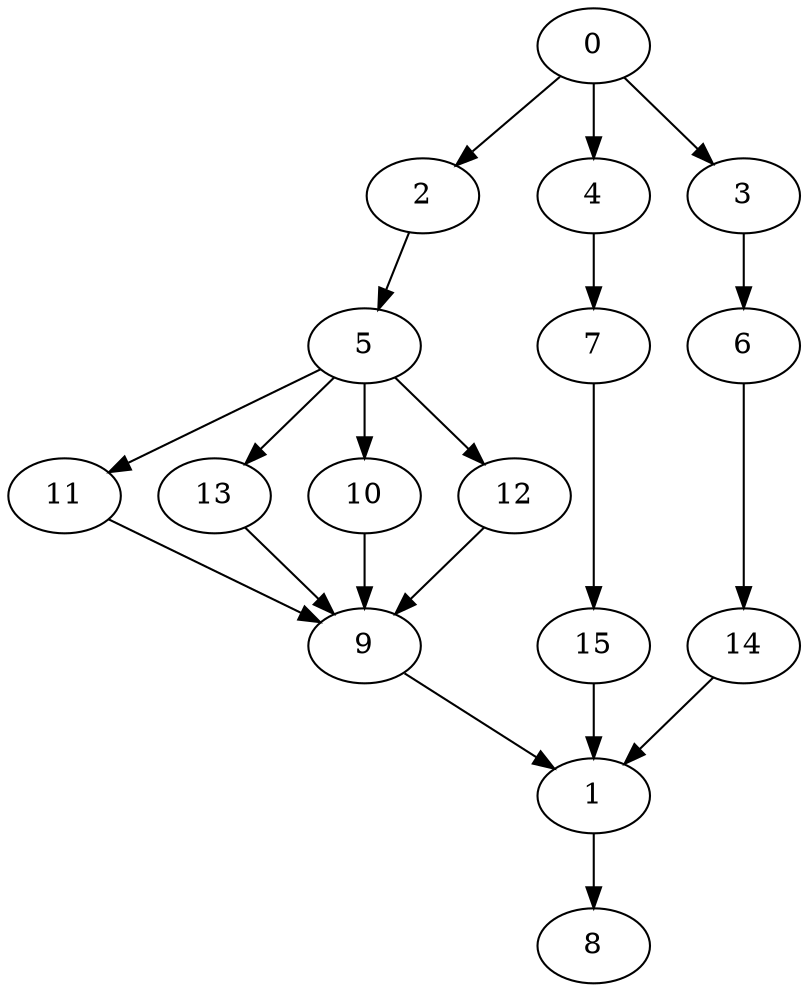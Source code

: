 digraph "SeriesParallel-MaxBf-5_Nodes_16_CCR_1.00_WeightType_Random#9_Homogeneous-6" {
0 [Weight=3];
2 [Weight=3];
5 [Weight=12];
4 [Weight=15];
3 [Weight=5];
6 [Weight=15];
11 [Weight=14];
7 [Weight=6];
13 [Weight=14];
10 [Weight=14];
12 [Weight=5];
15 [Weight=11];
14 [Weight=9];
9 [Weight=8];
1 [Weight=9];
8 [Weight=3];
3 -> 6 [Weight=7];
7 -> 15 [Weight=8];
5 -> 10 [Weight=3];
14 -> 1 [Weight=10];
5 -> 12 [Weight=7];
12 -> 9 [Weight=10];
0 -> 4 [Weight=4];
5 -> 13 [Weight=9];
4 -> 7 [Weight=10];
9 -> 1 [Weight=7];
5 -> 11 [Weight=10];
2 -> 5 [Weight=9];
11 -> 9 [Weight=10];
15 -> 1 [Weight=9];
13 -> 9 [Weight=4];
1 -> 8 [Weight=6];
0 -> 2 [Weight=9];
0 -> 3 [Weight=2];
6 -> 14 [Weight=8];
10 -> 9 [Weight=3];
}

